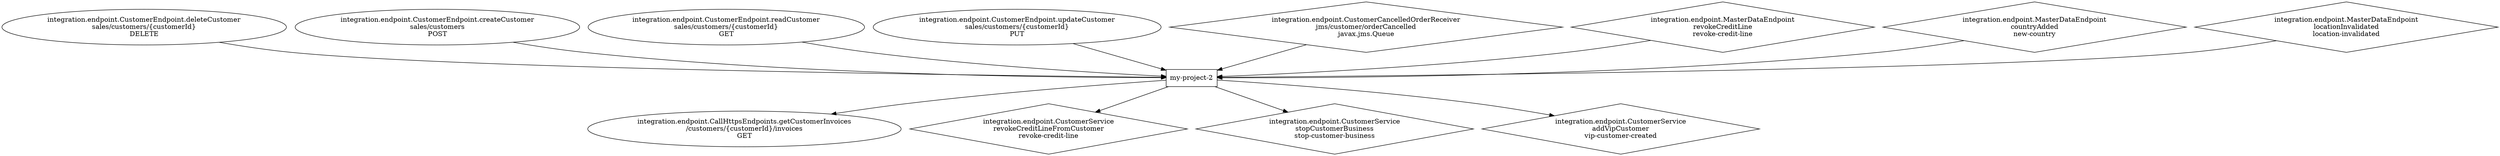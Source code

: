 digraph G {
  "application" [label="my-project-2" shape="rectangle"]
  "0" [label="integration.endpoint.CustomerEndpoint.deleteCustomer\nsales/customers/{customerId}\nDELETE" shape="ellipse"]
  "1" [label="integration.endpoint.CustomerEndpoint.createCustomer\nsales/customers\nPOST" shape="ellipse"]
  "2" [label="integration.endpoint.CustomerEndpoint.readCustomer\nsales/customers/{customerId}\nGET" shape="ellipse"]
  "3" [label="integration.endpoint.CustomerEndpoint.updateCustomer\nsales/customers/{customerId}\nPUT" shape="ellipse"]
  "4" [label="integration.endpoint.CallHttpsEndpoints.getCustomerInvoices\n/customers/{customerId}/invoices\nGET" shape="ellipse"]
  "5" [label="integration.endpoint.CustomerCancelledOrderReceiver\njms/customer/orderCancelled\njavax.jms.Queue" shape="diamond"]
  "6" [label="integration.endpoint.MasterDataEndpoint\nrevokeCreditLine\nrevoke-credit-line" shape="diamond"]
  "7" [label="integration.endpoint.CustomerService\nrevokeCreditLineFromCustomer\nrevoke-credit-line" shape="diamond"]
  "8" [label="integration.endpoint.CustomerService\nstopCustomerBusiness\nstop-customer-business" shape="diamond"]
  "9" [label="integration.endpoint.MasterDataEndpoint\ncountryAdded\nnew-country" shape="diamond"]
  "10" [label="integration.endpoint.CustomerService\naddVipCustomer\nvip-customer-created" shape="diamond"]
  "11" [label="integration.endpoint.MasterDataEndpoint\nlocationInvalidated\nlocation-invalidated" shape="diamond"]

  "0" -> "application"
  "1" -> "application"
  "2" -> "application"
  "3" -> "application"
  "application" -> "4"
  "5" -> "application"
  "6" -> "application"
  "application" -> "7"
  "application" -> "8"
  "9" -> "application"
  "application" -> "10"
  "11" -> "application"
}